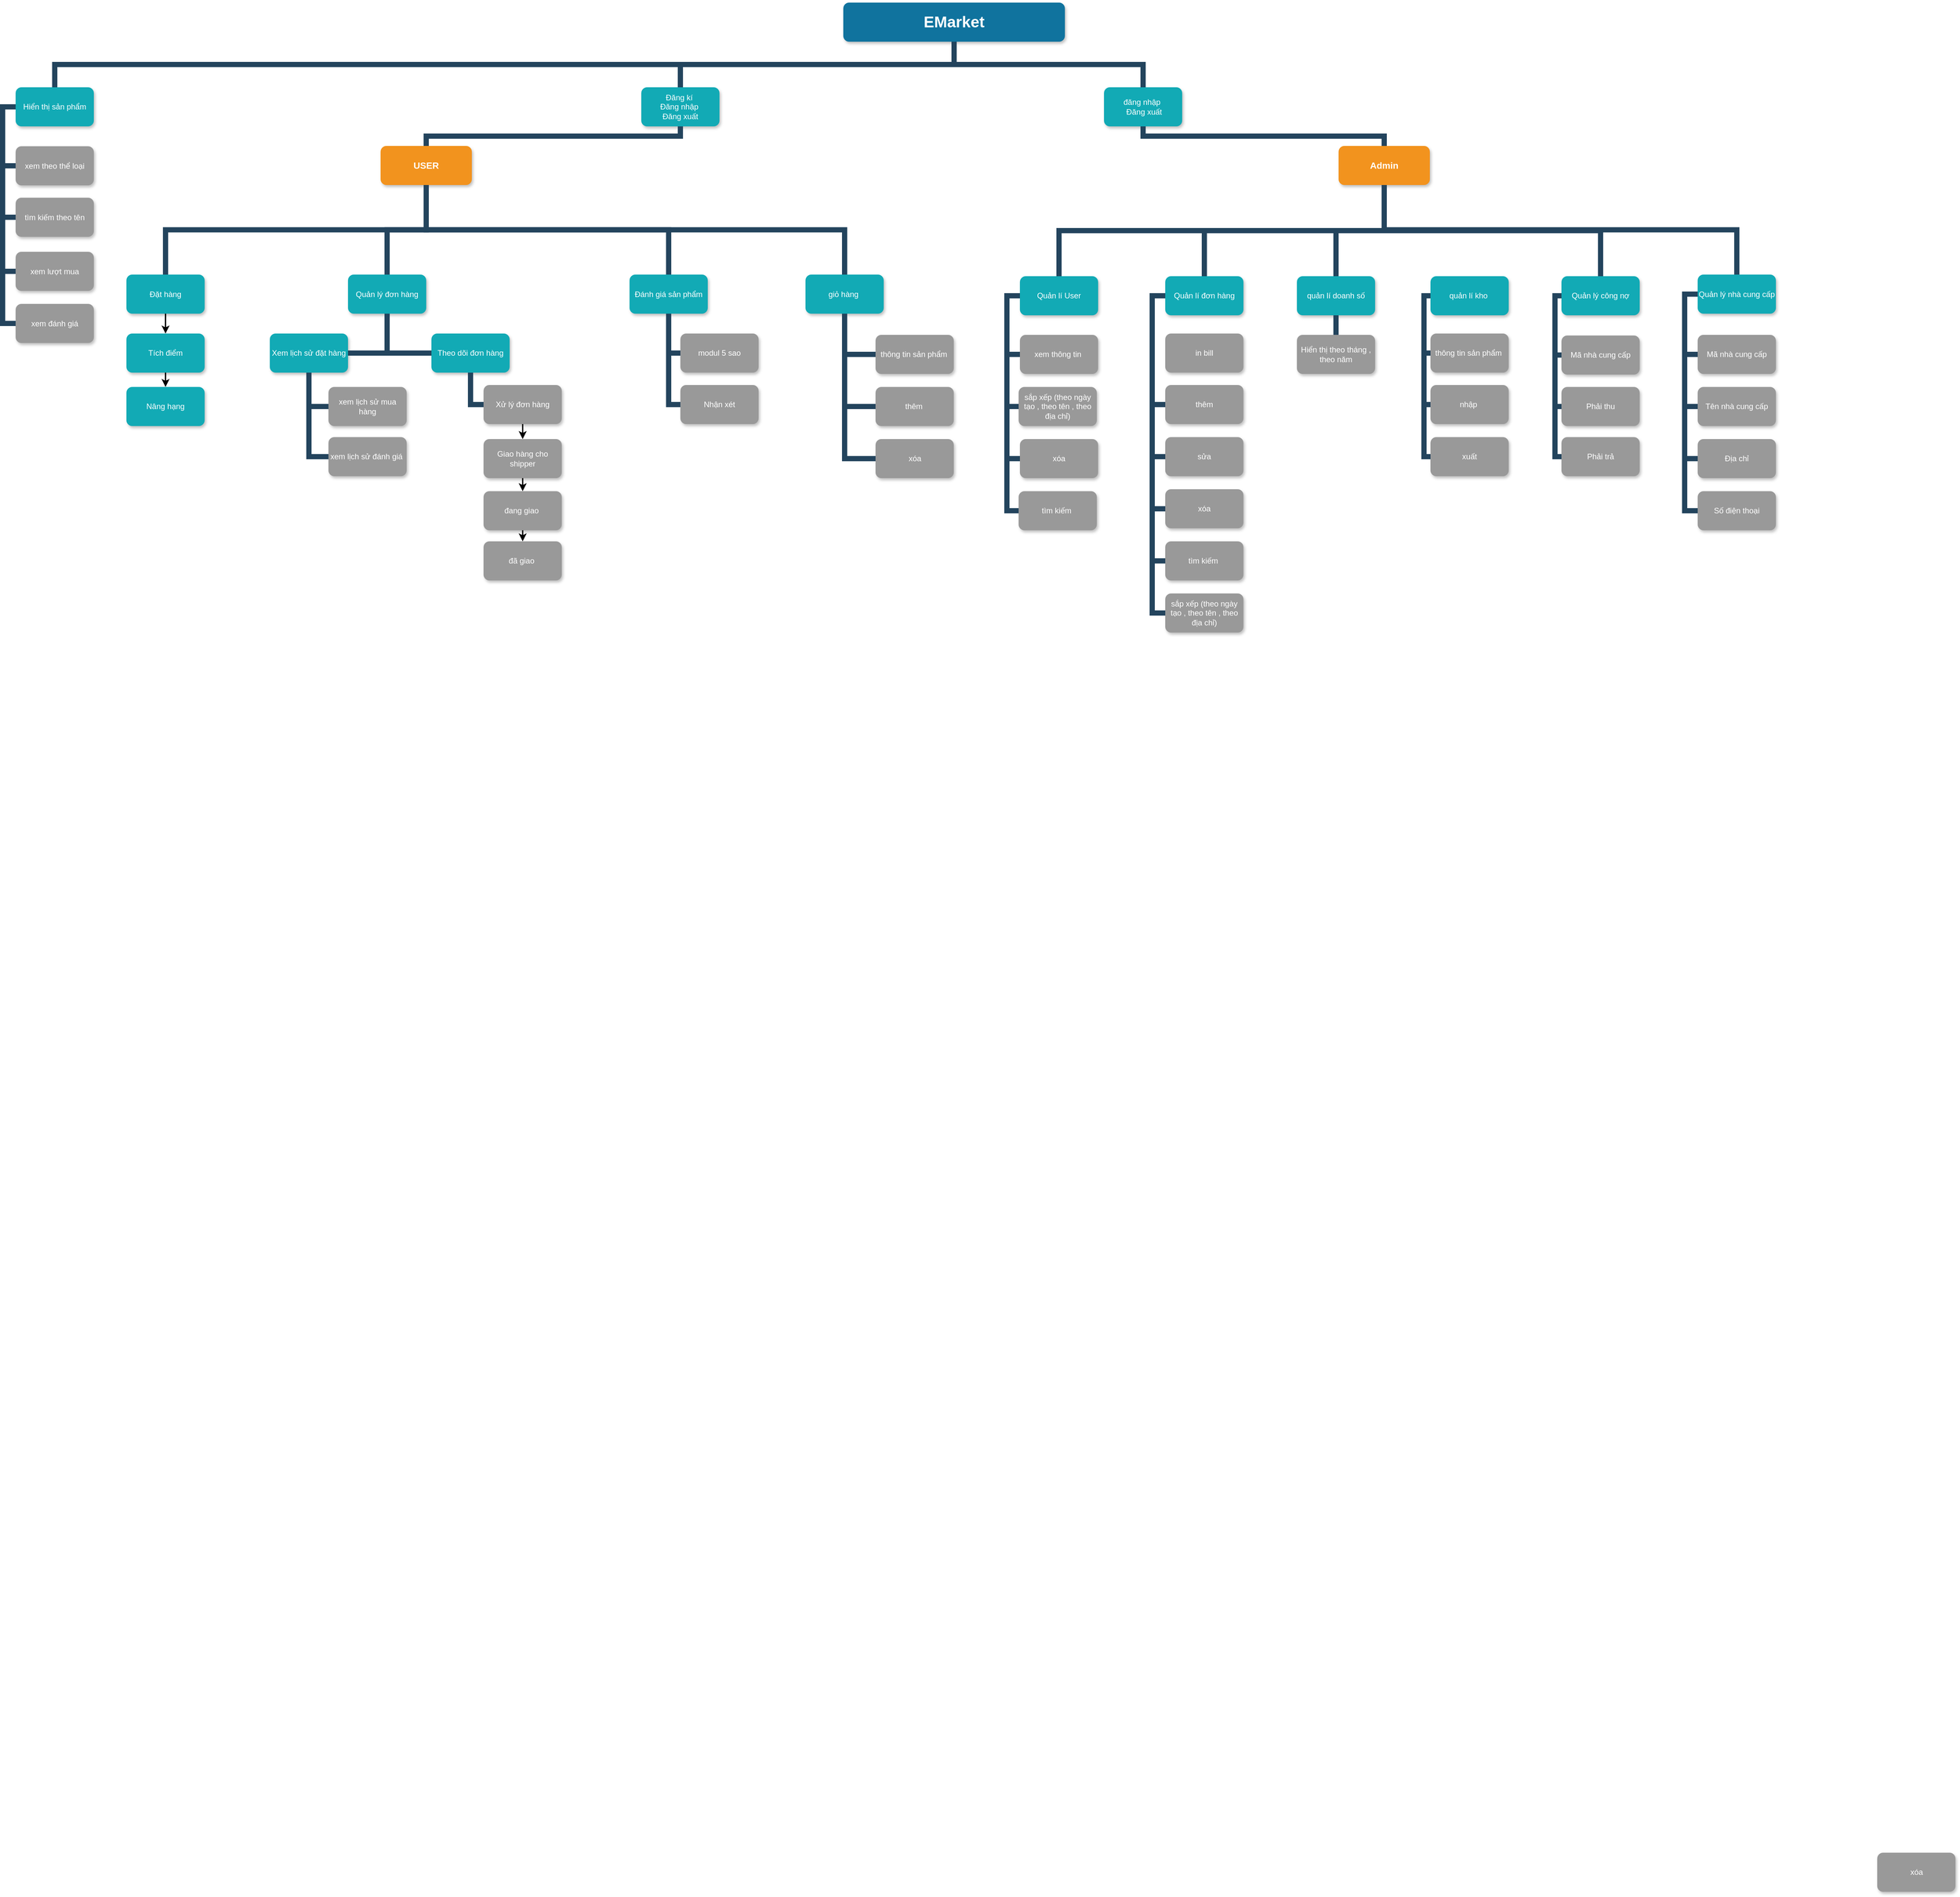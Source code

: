 <mxfile version="20.2.2" type="github">
  <diagram id="JrTWQDsPUbdIkZVOQxFZ" name="Trang-1">
    <mxGraphModel dx="5717" dy="4515" grid="1" gridSize="10" guides="1" tooltips="1" connect="1" arrows="1" fold="1" page="1" pageScale="1" pageWidth="827" pageHeight="1169" math="0" shadow="0">
      <root>
        <mxCell id="0" />
        <mxCell id="1" parent="0" />
        <mxCell id="LH0M2-8ZSX1hAYfI60tU-2" value="EMarket" style="whiteSpace=wrap;rounded=1;shadow=1;fillColor=#10739E;strokeColor=none;fontColor=#FFFFFF;fontStyle=1;fontSize=24" vertex="1" parent="1">
          <mxGeometry x="-150" y="-2190" width="340" height="60" as="geometry" />
        </mxCell>
        <mxCell id="LH0M2-8ZSX1hAYfI60tU-3" value="USER" style="whiteSpace=wrap;rounded=1;fillColor=#F2931E;strokeColor=none;shadow=1;fontColor=#FFFFFF;fontStyle=1;fontSize=14" vertex="1" parent="1">
          <mxGeometry x="-860" y="-1970.0" width="140" height="60" as="geometry" />
        </mxCell>
        <mxCell id="LH0M2-8ZSX1hAYfI60tU-4" value="Hiển thị sản phẩm" style="whiteSpace=wrap;rounded=1;fillColor=#12AAB5;strokeColor=none;shadow=1;fontColor=#FFFFFF;" vertex="1" parent="1">
          <mxGeometry x="-1420" y="-2060" width="120" height="60" as="geometry" />
        </mxCell>
        <mxCell id="LH0M2-8ZSX1hAYfI60tU-5" style="edgeStyle=orthogonalEdgeStyle;rounded=0;orthogonalLoop=1;jettySize=auto;html=1;exitX=0.5;exitY=1;exitDx=0;exitDy=0;entryX=0.5;entryY=0;entryDx=0;entryDy=0;strokeWidth=2;" edge="1" parent="1" source="LH0M2-8ZSX1hAYfI60tU-6" target="LH0M2-8ZSX1hAYfI60tU-29">
          <mxGeometry relative="1" as="geometry" />
        </mxCell>
        <mxCell id="LH0M2-8ZSX1hAYfI60tU-6" value="Đặt hàng" style="whiteSpace=wrap;rounded=1;fillColor=#12AAB5;strokeColor=none;shadow=1;fontColor=#FFFFFF;" vertex="1" parent="1">
          <mxGeometry x="-1250" y="-1772.5" width="120" height="60" as="geometry" />
        </mxCell>
        <mxCell id="LH0M2-8ZSX1hAYfI60tU-7" value="xem theo thể loại" style="whiteSpace=wrap;rounded=1;fillColor=#999999;strokeColor=none;shadow=1;fontColor=#FFFFFF;fontStyle=0" vertex="1" parent="1">
          <mxGeometry x="-1420" y="-1969.5" width="120" height="60" as="geometry" />
        </mxCell>
        <mxCell id="LH0M2-8ZSX1hAYfI60tU-8" value="tìm kiếm theo tên" style="whiteSpace=wrap;rounded=1;fillColor=#999999;strokeColor=none;shadow=1;fontColor=#FFFFFF;fontStyle=0" vertex="1" parent="1">
          <mxGeometry x="-1420" y="-1890.5" width="120" height="60" as="geometry" />
        </mxCell>
        <mxCell id="LH0M2-8ZSX1hAYfI60tU-9" value="xem lượt mua" style="whiteSpace=wrap;rounded=1;fillColor=#999999;strokeColor=none;shadow=1;fontColor=#FFFFFF;fontStyle=0" vertex="1" parent="1">
          <mxGeometry x="-1420" y="-1807.5" width="120" height="60" as="geometry" />
        </mxCell>
        <mxCell id="LH0M2-8ZSX1hAYfI60tU-10" value="xem đánh giá" style="whiteSpace=wrap;rounded=1;fillColor=#999999;strokeColor=none;shadow=1;fontColor=#FFFFFF;fontStyle=0" vertex="1" parent="1">
          <mxGeometry x="-1420.0" y="-1727.5" width="120" height="60" as="geometry" />
        </mxCell>
        <mxCell id="LH0M2-8ZSX1hAYfI60tU-11" value="" style="edgeStyle=orthogonalEdgeStyle;elbow=vertical;rounded=0;fontColor=#000000;endArrow=none;endFill=0;strokeWidth=8;strokeColor=#23445D;exitX=0.5;exitY=1;exitDx=0;exitDy=0;" edge="1" parent="1" source="LH0M2-8ZSX1hAYfI60tU-2" target="LH0M2-8ZSX1hAYfI60tU-4">
          <mxGeometry width="100" height="100" relative="1" as="geometry">
            <mxPoint x="-1508" y="-1336" as="sourcePoint" />
            <mxPoint x="-1408" y="-1436" as="targetPoint" />
          </mxGeometry>
        </mxCell>
        <mxCell id="LH0M2-8ZSX1hAYfI60tU-12" value="" style="edgeStyle=orthogonalEdgeStyle;elbow=vertical;rounded=0;fontColor=#000000;endArrow=none;endFill=0;strokeWidth=8;strokeColor=#23445D;exitX=0.5;exitY=1;exitDx=0;exitDy=0;" edge="1" parent="1" source="LH0M2-8ZSX1hAYfI60tU-3" target="LH0M2-8ZSX1hAYfI60tU-6">
          <mxGeometry width="100" height="100" relative="1" as="geometry">
            <mxPoint x="-1168" y="-1336" as="sourcePoint" />
            <mxPoint x="-1068" y="-1436" as="targetPoint" />
          </mxGeometry>
        </mxCell>
        <mxCell id="LH0M2-8ZSX1hAYfI60tU-13" value="" style="edgeStyle=elbowEdgeStyle;elbow=horizontal;rounded=0;fontColor=#000000;endArrow=none;endFill=0;strokeWidth=8;strokeColor=#23445D;" edge="1" parent="1" source="LH0M2-8ZSX1hAYfI60tU-4" target="LH0M2-8ZSX1hAYfI60tU-7">
          <mxGeometry width="100" height="100" relative="1" as="geometry">
            <mxPoint x="-1480" y="-1889.5" as="sourcePoint" />
            <mxPoint x="-1380" y="-1989.5" as="targetPoint" />
            <Array as="points">
              <mxPoint x="-1440" y="-1989.5" />
            </Array>
          </mxGeometry>
        </mxCell>
        <mxCell id="LH0M2-8ZSX1hAYfI60tU-14" value="" style="edgeStyle=elbowEdgeStyle;elbow=horizontal;rounded=0;fontColor=#000000;endArrow=none;endFill=0;strokeWidth=8;strokeColor=#23445D;" edge="1" parent="1" source="LH0M2-8ZSX1hAYfI60tU-4" target="LH0M2-8ZSX1hAYfI60tU-8">
          <mxGeometry width="100" height="100" relative="1" as="geometry">
            <mxPoint x="-1410" y="-2029.5" as="sourcePoint" />
            <mxPoint x="-1410" y="-1929.5" as="targetPoint" />
            <Array as="points">
              <mxPoint x="-1440" y="-1969.5" />
            </Array>
          </mxGeometry>
        </mxCell>
        <mxCell id="LH0M2-8ZSX1hAYfI60tU-15" value="" style="edgeStyle=elbowEdgeStyle;elbow=horizontal;rounded=0;fontColor=#000000;endArrow=none;endFill=0;strokeWidth=8;strokeColor=#23445D;" edge="1" parent="1" source="LH0M2-8ZSX1hAYfI60tU-4" target="LH0M2-8ZSX1hAYfI60tU-10">
          <mxGeometry width="100" height="100" relative="1" as="geometry">
            <mxPoint x="-1390" y="-2009.5" as="sourcePoint" />
            <mxPoint x="-1390" y="-1909.5" as="targetPoint" />
            <Array as="points">
              <mxPoint x="-1440" y="-1959.5" />
            </Array>
          </mxGeometry>
        </mxCell>
        <mxCell id="LH0M2-8ZSX1hAYfI60tU-16" value="" style="edgeStyle=elbowEdgeStyle;elbow=horizontal;rounded=0;fontColor=#000000;endArrow=none;endFill=0;strokeWidth=8;strokeColor=#23445D;exitX=0;exitY=0.5;exitDx=0;exitDy=0;" edge="1" parent="1" source="LH0M2-8ZSX1hAYfI60tU-4" target="LH0M2-8ZSX1hAYfI60tU-9">
          <mxGeometry width="100" height="100" relative="1" as="geometry">
            <mxPoint x="-1380" y="-1999.5" as="sourcePoint" />
            <mxPoint x="-1380" y="-1899.5" as="targetPoint" />
            <Array as="points">
              <mxPoint x="-1440" y="-1939.5" />
            </Array>
          </mxGeometry>
        </mxCell>
        <mxCell id="LH0M2-8ZSX1hAYfI60tU-17" value="Theo dõi đơn hàng" style="whiteSpace=wrap;rounded=1;fillColor=#12AAB5;strokeColor=none;shadow=1;fontColor=#FFFFFF;" vertex="1" parent="1">
          <mxGeometry x="-782" y="-1682" width="120" height="60" as="geometry" />
        </mxCell>
        <mxCell id="LH0M2-8ZSX1hAYfI60tU-18" value="Xem lịch sử đặt hàng" style="whiteSpace=wrap;rounded=1;fillColor=#12AAB5;strokeColor=none;shadow=1;fontColor=#FFFFFF;" vertex="1" parent="1">
          <mxGeometry x="-1030" y="-1682" width="120" height="60" as="geometry" />
        </mxCell>
        <mxCell id="LH0M2-8ZSX1hAYfI60tU-19" style="edgeStyle=orthogonalEdgeStyle;rounded=0;orthogonalLoop=1;jettySize=auto;html=1;exitX=0.5;exitY=1;exitDx=0;exitDy=0;strokeWidth=2;" edge="1" parent="1" source="LH0M2-8ZSX1hAYfI60tU-20" target="LH0M2-8ZSX1hAYfI60tU-22">
          <mxGeometry relative="1" as="geometry" />
        </mxCell>
        <mxCell id="LH0M2-8ZSX1hAYfI60tU-20" value="Xử lý đơn hàng" style="whiteSpace=wrap;rounded=1;fillColor=#999999;strokeColor=none;shadow=1;fontColor=#FFFFFF;fontStyle=0" vertex="1" parent="1">
          <mxGeometry x="-702" y="-1603" width="120" height="60" as="geometry" />
        </mxCell>
        <mxCell id="LH0M2-8ZSX1hAYfI60tU-21" style="edgeStyle=orthogonalEdgeStyle;rounded=0;orthogonalLoop=1;jettySize=auto;html=1;exitX=0.5;exitY=1;exitDx=0;exitDy=0;entryX=0.5;entryY=0;entryDx=0;entryDy=0;strokeWidth=2;" edge="1" parent="1" source="LH0M2-8ZSX1hAYfI60tU-22" target="LH0M2-8ZSX1hAYfI60tU-24">
          <mxGeometry relative="1" as="geometry" />
        </mxCell>
        <mxCell id="LH0M2-8ZSX1hAYfI60tU-22" value="Giao hàng cho shipper" style="whiteSpace=wrap;rounded=1;fillColor=#999999;strokeColor=none;shadow=1;fontColor=#FFFFFF;fontStyle=0" vertex="1" parent="1">
          <mxGeometry x="-702.0" y="-1520" width="120" height="60" as="geometry" />
        </mxCell>
        <mxCell id="LH0M2-8ZSX1hAYfI60tU-23" style="edgeStyle=orthogonalEdgeStyle;rounded=0;orthogonalLoop=1;jettySize=auto;html=1;exitX=0.5;exitY=1;exitDx=0;exitDy=0;entryX=0.5;entryY=0;entryDx=0;entryDy=0;strokeWidth=2;" edge="1" parent="1" source="LH0M2-8ZSX1hAYfI60tU-24" target="LH0M2-8ZSX1hAYfI60tU-25">
          <mxGeometry relative="1" as="geometry">
            <mxPoint x="-642" y="-1325" as="targetPoint" />
          </mxGeometry>
        </mxCell>
        <mxCell id="LH0M2-8ZSX1hAYfI60tU-24" value="đang giao " style="whiteSpace=wrap;rounded=1;fillColor=#999999;strokeColor=none;shadow=1;fontColor=#FFFFFF;fontStyle=0" vertex="1" parent="1">
          <mxGeometry x="-702" y="-1440" width="120" height="60" as="geometry" />
        </mxCell>
        <mxCell id="LH0M2-8ZSX1hAYfI60tU-25" value="đã giao " style="whiteSpace=wrap;rounded=1;fillColor=#999999;strokeColor=none;shadow=1;fontColor=#FFFFFF;fontStyle=0" vertex="1" parent="1">
          <mxGeometry x="-702.0" y="-1363" width="120" height="60" as="geometry" />
        </mxCell>
        <mxCell id="LH0M2-8ZSX1hAYfI60tU-26" value="xem lịch sử mua hàng" style="whiteSpace=wrap;rounded=1;fillColor=#999999;strokeColor=none;shadow=1;fontColor=#FFFFFF;fontStyle=0" vertex="1" parent="1">
          <mxGeometry x="-940.0" y="-1600" width="120" height="60" as="geometry" />
        </mxCell>
        <mxCell id="LH0M2-8ZSX1hAYfI60tU-27" value="xem lịch sử đánh giá " style="whiteSpace=wrap;rounded=1;fillColor=#999999;strokeColor=none;shadow=1;fontColor=#FFFFFF;fontStyle=0" vertex="1" parent="1">
          <mxGeometry x="-940.0" y="-1523" width="120" height="60" as="geometry" />
        </mxCell>
        <mxCell id="LH0M2-8ZSX1hAYfI60tU-28" value="" style="edgeStyle=orthogonalEdgeStyle;rounded=0;orthogonalLoop=1;jettySize=auto;html=1;strokeWidth=2;" edge="1" parent="1" source="LH0M2-8ZSX1hAYfI60tU-29" target="LH0M2-8ZSX1hAYfI60tU-102">
          <mxGeometry relative="1" as="geometry" />
        </mxCell>
        <mxCell id="LH0M2-8ZSX1hAYfI60tU-29" value="Tích điểm" style="whiteSpace=wrap;rounded=1;fillColor=#12AAB5;strokeColor=none;shadow=1;fontColor=#FFFFFF;" vertex="1" parent="1">
          <mxGeometry x="-1250" y="-1682" width="120" height="60" as="geometry" />
        </mxCell>
        <mxCell id="LH0M2-8ZSX1hAYfI60tU-30" value="Đánh giá sản phẩm" style="whiteSpace=wrap;rounded=1;fillColor=#12AAB5;strokeColor=none;shadow=1;fontColor=#FFFFFF;" vertex="1" parent="1">
          <mxGeometry x="-478" y="-1772.5" width="120" height="60" as="geometry" />
        </mxCell>
        <mxCell id="LH0M2-8ZSX1hAYfI60tU-31" value="Admin" style="whiteSpace=wrap;rounded=1;fillColor=#F2931E;strokeColor=none;shadow=1;fontColor=#FFFFFF;fontStyle=1;fontSize=14" vertex="1" parent="1">
          <mxGeometry x="610" y="-1970.0" width="140" height="60" as="geometry" />
        </mxCell>
        <mxCell id="LH0M2-8ZSX1hAYfI60tU-32" value="Quản lí User" style="whiteSpace=wrap;rounded=1;fillColor=#12AAB5;strokeColor=none;shadow=1;fontColor=#FFFFFF;" vertex="1" parent="1">
          <mxGeometry x="121" y="-1770" width="120" height="60" as="geometry" />
        </mxCell>
        <mxCell id="LH0M2-8ZSX1hAYfI60tU-33" value="Quản lí đơn hàng" style="whiteSpace=wrap;rounded=1;fillColor=#12AAB5;strokeColor=none;shadow=1;fontColor=#FFFFFF;" vertex="1" parent="1">
          <mxGeometry x="344" y="-1770" width="120" height="60" as="geometry" />
        </mxCell>
        <mxCell id="LH0M2-8ZSX1hAYfI60tU-34" value="xem thông tin " style="whiteSpace=wrap;rounded=1;fillColor=#999999;strokeColor=none;shadow=1;fontColor=#FFFFFF;fontStyle=0" vertex="1" parent="1">
          <mxGeometry x="121" y="-1680" width="120" height="60" as="geometry" />
        </mxCell>
        <mxCell id="LH0M2-8ZSX1hAYfI60tU-35" value="xóa" style="whiteSpace=wrap;rounded=1;fillColor=#999999;strokeColor=none;shadow=1;fontColor=#FFFFFF;fontStyle=0" vertex="1" parent="1">
          <mxGeometry x="121" y="-1520" width="120" height="60" as="geometry" />
        </mxCell>
        <mxCell id="LH0M2-8ZSX1hAYfI60tU-36" value="tìm kiếm " style="whiteSpace=wrap;rounded=1;fillColor=#999999;strokeColor=none;shadow=1;fontColor=#FFFFFF;fontStyle=0" vertex="1" parent="1">
          <mxGeometry x="119.0" y="-1440" width="120" height="60" as="geometry" />
        </mxCell>
        <mxCell id="LH0M2-8ZSX1hAYfI60tU-37" value="in bill" style="whiteSpace=wrap;rounded=1;fillColor=#999999;strokeColor=none;shadow=1;fontColor=#FFFFFF;fontStyle=0" vertex="1" parent="1">
          <mxGeometry x="344.0" y="-1682" width="120" height="60" as="geometry" />
        </mxCell>
        <mxCell id="LH0M2-8ZSX1hAYfI60tU-38" value="" style="edgeStyle=orthogonalEdgeStyle;elbow=vertical;rounded=0;fontColor=#000000;endArrow=none;endFill=0;strokeWidth=8;strokeColor=#23445D;exitX=0.5;exitY=1;exitDx=0;exitDy=0;" edge="1" parent="1" source="LH0M2-8ZSX1hAYfI60tU-31" target="LH0M2-8ZSX1hAYfI60tU-32">
          <mxGeometry width="100" height="100" relative="1" as="geometry">
            <mxPoint x="-125" y="-1110" as="sourcePoint" />
            <mxPoint x="-25" y="-1210" as="targetPoint" />
          </mxGeometry>
        </mxCell>
        <mxCell id="LH0M2-8ZSX1hAYfI60tU-39" value="" style="edgeStyle=orthogonalEdgeStyle;elbow=vertical;rounded=0;fontColor=#000000;endArrow=none;endFill=0;strokeWidth=8;strokeColor=#23445D;exitX=0.5;exitY=1;exitDx=0;exitDy=0;" edge="1" parent="1" source="LH0M2-8ZSX1hAYfI60tU-31" target="LH0M2-8ZSX1hAYfI60tU-33">
          <mxGeometry width="100" height="100" relative="1" as="geometry">
            <mxPoint x="215" y="-1110" as="sourcePoint" />
            <mxPoint x="315" y="-1210" as="targetPoint" />
          </mxGeometry>
        </mxCell>
        <mxCell id="LH0M2-8ZSX1hAYfI60tU-40" value="" style="edgeStyle=elbowEdgeStyle;elbow=horizontal;rounded=0;fontColor=#000000;endArrow=none;endFill=0;strokeWidth=8;strokeColor=#23445D;entryX=0;entryY=0.5;entryDx=0;entryDy=0;" edge="1" parent="1" source="LH0M2-8ZSX1hAYfI60tU-32" target="LH0M2-8ZSX1hAYfI60tU-34">
          <mxGeometry width="100" height="100" relative="1" as="geometry">
            <mxPoint x="61" y="-1573" as="sourcePoint" />
            <mxPoint x="161" y="-1673" as="targetPoint" />
            <Array as="points">
              <mxPoint x="101" y="-1673" />
            </Array>
          </mxGeometry>
        </mxCell>
        <mxCell id="LH0M2-8ZSX1hAYfI60tU-41" value="" style="edgeStyle=elbowEdgeStyle;elbow=horizontal;rounded=0;fontColor=#000000;endArrow=none;endFill=0;strokeWidth=8;strokeColor=#23445D;entryX=0;entryY=0.5;entryDx=0;entryDy=0;" edge="1" parent="1" source="LH0M2-8ZSX1hAYfI60tU-32" target="LH0M2-8ZSX1hAYfI60tU-58">
          <mxGeometry width="100" height="100" relative="1" as="geometry">
            <mxPoint x="131" y="-1713" as="sourcePoint" />
            <mxPoint x="121" y="-1543" as="targetPoint" />
            <Array as="points">
              <mxPoint x="101" y="-1653" />
            </Array>
          </mxGeometry>
        </mxCell>
        <mxCell id="LH0M2-8ZSX1hAYfI60tU-42" value="" style="edgeStyle=elbowEdgeStyle;elbow=horizontal;rounded=0;fontColor=#000000;endArrow=none;endFill=0;strokeWidth=8;strokeColor=#23445D;" edge="1" parent="1" source="LH0M2-8ZSX1hAYfI60tU-32" target="LH0M2-8ZSX1hAYfI60tU-36">
          <mxGeometry width="100" height="100" relative="1" as="geometry">
            <mxPoint x="131" y="-1713" as="sourcePoint" />
            <mxPoint x="131" y="-1613" as="targetPoint" />
            <Array as="points">
              <mxPoint x="101" y="-1513" />
            </Array>
          </mxGeometry>
        </mxCell>
        <mxCell id="LH0M2-8ZSX1hAYfI60tU-43" value="" style="edgeStyle=elbowEdgeStyle;elbow=horizontal;rounded=0;fontColor=#000000;endArrow=none;endFill=0;strokeWidth=8;strokeColor=#23445D;" edge="1" parent="1" source="LH0M2-8ZSX1hAYfI60tU-32" target="LH0M2-8ZSX1hAYfI60tU-35">
          <mxGeometry width="100" height="100" relative="1" as="geometry">
            <mxPoint x="161" y="-1683" as="sourcePoint" />
            <mxPoint x="161" y="-1583" as="targetPoint" />
            <Array as="points">
              <mxPoint x="101" y="-1623" />
            </Array>
          </mxGeometry>
        </mxCell>
        <mxCell id="LH0M2-8ZSX1hAYfI60tU-44" value="" style="edgeStyle=elbowEdgeStyle;elbow=horizontal;rounded=0;fontColor=#000000;endArrow=none;endFill=0;strokeWidth=8;strokeColor=#23445D;entryX=0;entryY=0.5;entryDx=0;entryDy=0;" edge="1" parent="1" source="LH0M2-8ZSX1hAYfI60tU-33" target="LH0M2-8ZSX1hAYfI60tU-59">
          <mxGeometry width="100" height="100" relative="1" as="geometry">
            <mxPoint x="334" y="-1726.0" as="sourcePoint" />
            <mxPoint x="344" y="-1546" as="targetPoint" />
            <Array as="points">
              <mxPoint x="324" y="-1636" />
            </Array>
          </mxGeometry>
        </mxCell>
        <mxCell id="LH0M2-8ZSX1hAYfI60tU-45" value="" style="edgeStyle=elbowEdgeStyle;elbow=horizontal;rounded=0;fontColor=#000000;endArrow=none;endFill=0;strokeWidth=8;strokeColor=#23445D;entryX=0;entryY=0.5;entryDx=0;entryDy=0;" edge="1" parent="1" source="LH0M2-8ZSX1hAYfI60tU-33" target="LH0M2-8ZSX1hAYfI60tU-61">
          <mxGeometry width="100" height="100" relative="1" as="geometry">
            <mxPoint x="334" y="-1726.0" as="sourcePoint" />
            <mxPoint x="344" y="-1386" as="targetPoint" />
            <Array as="points">
              <mxPoint x="324" y="-1556" />
            </Array>
          </mxGeometry>
        </mxCell>
        <mxCell id="LH0M2-8ZSX1hAYfI60tU-46" value="" style="edgeStyle=elbowEdgeStyle;elbow=horizontal;rounded=0;fontColor=#000000;endArrow=none;endFill=0;strokeWidth=8;strokeColor=#23445D;entryX=0;entryY=0.5;entryDx=0;entryDy=0;" edge="1" parent="1" source="LH0M2-8ZSX1hAYfI60tU-33" target="LH0M2-8ZSX1hAYfI60tU-60">
          <mxGeometry width="100" height="100" relative="1" as="geometry">
            <mxPoint x="334" y="-1726.0" as="sourcePoint" />
            <mxPoint x="344" y="-1466" as="targetPoint" />
            <Array as="points">
              <mxPoint x="324" y="-1596" />
            </Array>
          </mxGeometry>
        </mxCell>
        <mxCell id="LH0M2-8ZSX1hAYfI60tU-47" value="quản lí doanh số" style="whiteSpace=wrap;rounded=1;fillColor=#12AAB5;strokeColor=none;shadow=1;fontColor=#FFFFFF;" vertex="1" parent="1">
          <mxGeometry x="546" y="-1770" width="120" height="60" as="geometry" />
        </mxCell>
        <mxCell id="LH0M2-8ZSX1hAYfI60tU-48" value="Hiển thị theo tháng , theo năm" style="whiteSpace=wrap;rounded=1;fillColor=#999999;strokeColor=none;shadow=1;fontColor=#FFFFFF;fontStyle=0" vertex="1" parent="1">
          <mxGeometry x="546.0" y="-1680" width="120" height="60" as="geometry" />
        </mxCell>
        <mxCell id="LH0M2-8ZSX1hAYfI60tU-49" value="" style="edgeStyle=elbowEdgeStyle;elbow=horizontal;rounded=0;fontColor=#000000;endArrow=none;endFill=0;strokeWidth=8;strokeColor=#23445D;" edge="1" parent="1" source="LH0M2-8ZSX1hAYfI60tU-47" target="LH0M2-8ZSX1hAYfI60tU-48">
          <mxGeometry width="100" height="100" relative="1" as="geometry">
            <mxPoint x="606" y="-1706" as="sourcePoint" />
            <mxPoint x="496" y="-1636.0" as="targetPoint" />
            <Array as="points">
              <mxPoint x="606" y="-1666" />
              <mxPoint x="486" y="-1686" />
            </Array>
          </mxGeometry>
        </mxCell>
        <mxCell id="LH0M2-8ZSX1hAYfI60tU-50" value="quản lí kho " style="whiteSpace=wrap;rounded=1;fillColor=#12AAB5;strokeColor=none;shadow=1;fontColor=#FFFFFF;" vertex="1" parent="1">
          <mxGeometry x="751" y="-1770" width="120" height="60" as="geometry" />
        </mxCell>
        <mxCell id="LH0M2-8ZSX1hAYfI60tU-51" value="thông tin sản phẩm " style="whiteSpace=wrap;rounded=1;fillColor=#999999;strokeColor=none;shadow=1;fontColor=#FFFFFF;fontStyle=0" vertex="1" parent="1">
          <mxGeometry x="751.0" y="-1682" width="120" height="60" as="geometry" />
        </mxCell>
        <mxCell id="LH0M2-8ZSX1hAYfI60tU-52" value="nhập " style="whiteSpace=wrap;rounded=1;fillColor=#999999;strokeColor=none;shadow=1;fontColor=#FFFFFF;fontStyle=0" vertex="1" parent="1">
          <mxGeometry x="751.0" y="-1603" width="120" height="60" as="geometry" />
        </mxCell>
        <mxCell id="LH0M2-8ZSX1hAYfI60tU-53" value="xuất" style="whiteSpace=wrap;rounded=1;fillColor=#999999;strokeColor=none;shadow=1;fontColor=#FFFFFF;fontStyle=0" vertex="1" parent="1">
          <mxGeometry x="751.0" y="-1523" width="120" height="60" as="geometry" />
        </mxCell>
        <mxCell id="LH0M2-8ZSX1hAYfI60tU-54" value="" style="edgeStyle=orthogonalEdgeStyle;elbow=horizontal;rounded=0;fontColor=#000000;endArrow=none;endFill=0;strokeWidth=8;strokeColor=#23445D;entryX=0;entryY=0.5;entryDx=0;entryDy=0;exitX=0;exitY=0.5;exitDx=0;exitDy=0;" edge="1" parent="1" source="LH0M2-8ZSX1hAYfI60tU-50" target="LH0M2-8ZSX1hAYfI60tU-51">
          <mxGeometry width="100" height="100" relative="1" as="geometry">
            <mxPoint x="861.0" y="-1696" as="sourcePoint" />
            <mxPoint x="801" y="-1596" as="targetPoint" />
          </mxGeometry>
        </mxCell>
        <mxCell id="LH0M2-8ZSX1hAYfI60tU-55" value="" style="edgeStyle=orthogonalEdgeStyle;elbow=horizontal;rounded=0;fontColor=#000000;endArrow=none;endFill=0;strokeWidth=8;strokeColor=#23445D;entryX=0;entryY=0.5;entryDx=0;entryDy=0;exitX=0;exitY=0.5;exitDx=0;exitDy=0;" edge="1" parent="1" source="LH0M2-8ZSX1hAYfI60tU-50" target="LH0M2-8ZSX1hAYfI60tU-52">
          <mxGeometry width="100" height="100" relative="1" as="geometry">
            <mxPoint x="861.0" y="-1696" as="sourcePoint" />
            <mxPoint x="852" y="-1486" as="targetPoint" />
          </mxGeometry>
        </mxCell>
        <mxCell id="LH0M2-8ZSX1hAYfI60tU-56" value="" style="edgeStyle=orthogonalEdgeStyle;elbow=horizontal;rounded=0;fontColor=#000000;endArrow=none;endFill=0;strokeWidth=8;strokeColor=#23445D;entryX=0;entryY=0.5;entryDx=0;entryDy=0;exitX=0;exitY=0.5;exitDx=0;exitDy=0;" edge="1" parent="1" source="LH0M2-8ZSX1hAYfI60tU-50" target="LH0M2-8ZSX1hAYfI60tU-53">
          <mxGeometry width="100" height="100" relative="1" as="geometry">
            <mxPoint x="861.0" y="-1696" as="sourcePoint" />
            <mxPoint x="861.0" y="-1416" as="targetPoint" />
          </mxGeometry>
        </mxCell>
        <mxCell id="LH0M2-8ZSX1hAYfI60tU-57" value="" style="edgeStyle=orthogonalEdgeStyle;elbow=vertical;rounded=0;fontColor=#000000;endArrow=none;endFill=0;strokeWidth=8;strokeColor=#23445D;entryX=0.5;entryY=0;entryDx=0;entryDy=0;exitX=0.5;exitY=1;exitDx=0;exitDy=0;" edge="1" parent="1" source="LH0M2-8ZSX1hAYfI60tU-31" target="LH0M2-8ZSX1hAYfI60tU-47">
          <mxGeometry width="100" height="100" relative="1" as="geometry">
            <mxPoint x="1130" y="-1280" as="sourcePoint" />
            <mxPoint x="1070" y="-1180" as="targetPoint" />
          </mxGeometry>
        </mxCell>
        <mxCell id="LH0M2-8ZSX1hAYfI60tU-58" value="sắp xếp (theo ngày tạo , theo tên , theo địa chỉ)" style="whiteSpace=wrap;rounded=1;fillColor=#999999;strokeColor=none;shadow=1;fontColor=#FFFFFF;fontStyle=0" vertex="1" parent="1">
          <mxGeometry x="119.0" y="-1600" width="120" height="60" as="geometry" />
        </mxCell>
        <mxCell id="LH0M2-8ZSX1hAYfI60tU-59" value="thêm" style="whiteSpace=wrap;rounded=1;fillColor=#999999;strokeColor=none;shadow=1;fontColor=#FFFFFF;fontStyle=0" vertex="1" parent="1">
          <mxGeometry x="344" y="-1603" width="120" height="60" as="geometry" />
        </mxCell>
        <mxCell id="LH0M2-8ZSX1hAYfI60tU-60" value="sửa" style="whiteSpace=wrap;rounded=1;fillColor=#999999;strokeColor=none;shadow=1;fontColor=#FFFFFF;fontStyle=0" vertex="1" parent="1">
          <mxGeometry x="344.0" y="-1523" width="120" height="60" as="geometry" />
        </mxCell>
        <mxCell id="LH0M2-8ZSX1hAYfI60tU-61" value="xóa" style="whiteSpace=wrap;rounded=1;fillColor=#999999;strokeColor=none;shadow=1;fontColor=#FFFFFF;fontStyle=0" vertex="1" parent="1">
          <mxGeometry x="344" y="-1443" width="120" height="60" as="geometry" />
        </mxCell>
        <mxCell id="LH0M2-8ZSX1hAYfI60tU-62" value="tìm kiếm " style="whiteSpace=wrap;rounded=1;fillColor=#999999;strokeColor=none;shadow=1;fontColor=#FFFFFF;fontStyle=0" vertex="1" parent="1">
          <mxGeometry x="344.0" y="-1363" width="120" height="60" as="geometry" />
        </mxCell>
        <mxCell id="LH0M2-8ZSX1hAYfI60tU-63" value="sắp xếp (theo ngày tạo , theo tên , theo địa chỉ)" style="whiteSpace=wrap;rounded=1;fillColor=#999999;strokeColor=none;shadow=1;fontColor=#FFFFFF;fontStyle=0" vertex="1" parent="1">
          <mxGeometry x="344.0" y="-1283" width="120" height="60" as="geometry" />
        </mxCell>
        <mxCell id="LH0M2-8ZSX1hAYfI60tU-64" value="" style="edgeStyle=elbowEdgeStyle;elbow=horizontal;rounded=0;fontColor=#000000;endArrow=none;endFill=0;strokeWidth=8;strokeColor=#23445D;entryX=0;entryY=0.5;entryDx=0;entryDy=0;exitX=0;exitY=0.5;exitDx=0;exitDy=0;" edge="1" parent="1" source="LH0M2-8ZSX1hAYfI60tU-33" target="LH0M2-8ZSX1hAYfI60tU-62">
          <mxGeometry width="100" height="100" relative="1" as="geometry">
            <mxPoint x="344" y="-1711.0" as="sourcePoint" />
            <mxPoint x="334" y="-1221" as="targetPoint" />
            <Array as="points">
              <mxPoint x="324" y="-1501" />
            </Array>
          </mxGeometry>
        </mxCell>
        <mxCell id="LH0M2-8ZSX1hAYfI60tU-65" value="" style="edgeStyle=elbowEdgeStyle;elbow=horizontal;rounded=0;fontColor=#000000;endArrow=none;endFill=0;strokeWidth=8;strokeColor=#23445D;entryX=0;entryY=0.5;entryDx=0;entryDy=0;exitX=0;exitY=0.5;exitDx=0;exitDy=0;" edge="1" parent="1" source="LH0M2-8ZSX1hAYfI60tU-33" target="LH0M2-8ZSX1hAYfI60tU-63">
          <mxGeometry width="100" height="100" relative="1" as="geometry">
            <mxPoint x="344" y="-1696.0" as="sourcePoint" />
            <mxPoint x="334" y="-1151" as="targetPoint" />
            <Array as="points">
              <mxPoint x="324" y="-1486" />
            </Array>
          </mxGeometry>
        </mxCell>
        <mxCell id="LH0M2-8ZSX1hAYfI60tU-66" value="Quản lý công nợ" style="whiteSpace=wrap;rounded=1;fillColor=#12AAB5;strokeColor=none;shadow=1;fontColor=#FFFFFF;" vertex="1" parent="1">
          <mxGeometry x="952" y="-1770" width="120" height="60" as="geometry" />
        </mxCell>
        <mxCell id="LH0M2-8ZSX1hAYfI60tU-67" value="Mã nhà cung cấp" style="whiteSpace=wrap;rounded=1;fillColor=#999999;strokeColor=none;shadow=1;fontColor=#FFFFFF;fontStyle=0" vertex="1" parent="1">
          <mxGeometry x="952.0" y="-1679" width="120" height="60" as="geometry" />
        </mxCell>
        <mxCell id="LH0M2-8ZSX1hAYfI60tU-68" value="Tên nhà cung cấp" style="whiteSpace=wrap;rounded=1;fillColor=#999999;strokeColor=none;shadow=1;fontColor=#FFFFFF;fontStyle=0" vertex="1" parent="1">
          <mxGeometry x="1161.0" y="-1600" width="120" height="60" as="geometry" />
        </mxCell>
        <mxCell id="LH0M2-8ZSX1hAYfI60tU-69" value="Phải thu" style="whiteSpace=wrap;rounded=1;fillColor=#999999;strokeColor=none;shadow=1;fontColor=#FFFFFF;fontStyle=0" vertex="1" parent="1">
          <mxGeometry x="952.0" y="-1600" width="120" height="60" as="geometry" />
        </mxCell>
        <mxCell id="LH0M2-8ZSX1hAYfI60tU-70" value="Phải trả" style="whiteSpace=wrap;rounded=1;fillColor=#999999;strokeColor=none;shadow=1;fontColor=#FFFFFF;fontStyle=0" vertex="1" parent="1">
          <mxGeometry x="952.0" y="-1523" width="120" height="60" as="geometry" />
        </mxCell>
        <mxCell id="LH0M2-8ZSX1hAYfI60tU-71" value="Địa chỉ" style="whiteSpace=wrap;rounded=1;fillColor=#999999;strokeColor=none;shadow=1;fontColor=#FFFFFF;fontStyle=0" vertex="1" parent="1">
          <mxGeometry x="1161.0" y="-1520" width="120" height="60" as="geometry" />
        </mxCell>
        <mxCell id="LH0M2-8ZSX1hAYfI60tU-72" value="Số điện thoại" style="whiteSpace=wrap;rounded=1;fillColor=#999999;strokeColor=none;shadow=1;fontColor=#FFFFFF;fontStyle=0" vertex="1" parent="1">
          <mxGeometry x="1161.0" y="-1440" width="120" height="60" as="geometry" />
        </mxCell>
        <mxCell id="LH0M2-8ZSX1hAYfI60tU-73" value="" style="edgeStyle=orthogonalEdgeStyle;elbow=horizontal;rounded=0;fontColor=#000000;endArrow=none;endFill=0;strokeWidth=8;strokeColor=#23445D;entryX=0;entryY=0.5;entryDx=0;entryDy=0;exitX=0;exitY=0.5;exitDx=0;exitDy=0;" edge="1" parent="1" source="LH0M2-8ZSX1hAYfI60tU-66" target="LH0M2-8ZSX1hAYfI60tU-67">
          <mxGeometry width="100" height="100" relative="1" as="geometry">
            <mxPoint x="857.0" y="-1716" as="sourcePoint" />
            <mxPoint x="857.0" y="-1436" as="targetPoint" />
          </mxGeometry>
        </mxCell>
        <mxCell id="LH0M2-8ZSX1hAYfI60tU-74" value="" style="edgeStyle=orthogonalEdgeStyle;elbow=horizontal;rounded=0;fontColor=#000000;endArrow=none;endFill=0;strokeWidth=8;strokeColor=#23445D;entryX=0;entryY=0.5;entryDx=0;entryDy=0;exitX=0;exitY=0.5;exitDx=0;exitDy=0;" edge="1" parent="1" source="LH0M2-8ZSX1hAYfI60tU-66" target="LH0M2-8ZSX1hAYfI60tU-69">
          <mxGeometry width="100" height="100" relative="1" as="geometry">
            <mxPoint x="857.0" y="-1716" as="sourcePoint" />
            <mxPoint x="857.0" y="-1436" as="targetPoint" />
          </mxGeometry>
        </mxCell>
        <mxCell id="LH0M2-8ZSX1hAYfI60tU-75" value="" style="edgeStyle=orthogonalEdgeStyle;elbow=horizontal;rounded=0;fontColor=#000000;endArrow=none;endFill=0;strokeWidth=8;strokeColor=#23445D;entryX=0;entryY=0.5;entryDx=0;entryDy=0;exitX=0;exitY=0.5;exitDx=0;exitDy=0;" edge="1" parent="1" source="LH0M2-8ZSX1hAYfI60tU-66" target="LH0M2-8ZSX1hAYfI60tU-70">
          <mxGeometry width="100" height="100" relative="1" as="geometry">
            <mxPoint x="857.0" y="-1716" as="sourcePoint" />
            <mxPoint x="857.0" y="-1436" as="targetPoint" />
          </mxGeometry>
        </mxCell>
        <mxCell id="LH0M2-8ZSX1hAYfI60tU-76" value="" style="edgeStyle=orthogonalEdgeStyle;elbow=vertical;rounded=0;fontColor=#000000;endArrow=none;endFill=0;strokeWidth=8;strokeColor=#23445D;entryX=0.5;entryY=0;entryDx=0;entryDy=0;exitX=0.5;exitY=1;exitDx=0;exitDy=0;" edge="1" parent="1" source="LH0M2-8ZSX1hAYfI60tU-31" target="LH0M2-8ZSX1hAYfI60tU-66">
          <mxGeometry width="100" height="100" relative="1" as="geometry">
            <mxPoint x="615" y="-1190" as="sourcePoint" />
            <mxPoint x="765" y="-1080" as="targetPoint" />
          </mxGeometry>
        </mxCell>
        <mxCell id="LH0M2-8ZSX1hAYfI60tU-77" value="Quản lý nhà cung cấp" style="whiteSpace=wrap;rounded=1;fillColor=#12AAB5;strokeColor=none;shadow=1;fontColor=#FFFFFF;" vertex="1" parent="1">
          <mxGeometry x="1161" y="-1772.5" width="120" height="60" as="geometry" />
        </mxCell>
        <mxCell id="LH0M2-8ZSX1hAYfI60tU-78" value="" style="edgeStyle=elbowEdgeStyle;elbow=horizontal;rounded=0;fontColor=#000000;endArrow=none;endFill=0;strokeWidth=8;strokeColor=#23445D;entryX=0;entryY=0.5;entryDx=0;entryDy=0;exitX=0;exitY=0.5;exitDx=0;exitDy=0;" edge="1" parent="1" source="LH0M2-8ZSX1hAYfI60tU-77" target="LH0M2-8ZSX1hAYfI60tU-72">
          <mxGeometry width="100" height="100" relative="1" as="geometry">
            <mxPoint x="981" y="-1735.5" as="sourcePoint" />
            <mxPoint x="981" y="-1455.5" as="targetPoint" />
            <Array as="points">
              <mxPoint x="1141" y="-1595.5" />
              <mxPoint x="951" y="-1635.5" />
              <mxPoint x="951" y="-1645.5" />
              <mxPoint x="781" y="-1595.5" />
              <mxPoint x="851" y="-1595.5" />
            </Array>
          </mxGeometry>
        </mxCell>
        <mxCell id="LH0M2-8ZSX1hAYfI60tU-79" value="" style="edgeStyle=orthogonalEdgeStyle;elbow=vertical;rounded=0;fontColor=#000000;endArrow=none;endFill=0;strokeWidth=8;strokeColor=#23445D;entryX=0.5;entryY=0;entryDx=0;entryDy=0;exitX=0.5;exitY=1;exitDx=0;exitDy=0;" edge="1" parent="1" source="LH0M2-8ZSX1hAYfI60tU-31" target="LH0M2-8ZSX1hAYfI60tU-77">
          <mxGeometry width="100" height="100" relative="1" as="geometry">
            <mxPoint x="615" y="-1190" as="sourcePoint" />
            <mxPoint x="765" y="-1080" as="targetPoint" />
          </mxGeometry>
        </mxCell>
        <mxCell id="LH0M2-8ZSX1hAYfI60tU-80" value="" style="edgeStyle=elbowEdgeStyle;elbow=horizontal;rounded=0;fontColor=#000000;endArrow=none;endFill=0;strokeWidth=8;strokeColor=#23445D;entryX=0;entryY=0.5;entryDx=0;entryDy=0;exitX=0;exitY=0.5;exitDx=0;exitDy=0;" edge="1" parent="1" source="LH0M2-8ZSX1hAYfI60tU-77" target="LH0M2-8ZSX1hAYfI60tU-68">
          <mxGeometry width="100" height="100" relative="1" as="geometry">
            <mxPoint x="981" y="-1735.5" as="sourcePoint" />
            <mxPoint x="981" y="-1455.5" as="targetPoint" />
            <Array as="points">
              <mxPoint x="1141" y="-1595.5" />
              <mxPoint x="951" y="-1635.5" />
              <mxPoint x="951" y="-1645.5" />
              <mxPoint x="781" y="-1595.5" />
              <mxPoint x="851" y="-1595.5" />
            </Array>
          </mxGeometry>
        </mxCell>
        <mxCell id="LH0M2-8ZSX1hAYfI60tU-81" value="" style="edgeStyle=elbowEdgeStyle;elbow=horizontal;rounded=0;fontColor=#000000;endArrow=none;endFill=0;strokeWidth=8;strokeColor=#23445D;entryX=0;entryY=0.5;entryDx=0;entryDy=0;exitX=0;exitY=0.5;exitDx=0;exitDy=0;" edge="1" parent="1" source="LH0M2-8ZSX1hAYfI60tU-77" target="LH0M2-8ZSX1hAYfI60tU-71">
          <mxGeometry width="100" height="100" relative="1" as="geometry">
            <mxPoint x="981" y="-1735.5" as="sourcePoint" />
            <mxPoint x="981" y="-1455.5" as="targetPoint" />
            <Array as="points">
              <mxPoint x="1141" y="-1595.5" />
              <mxPoint x="951" y="-1635.5" />
              <mxPoint x="951" y="-1645.5" />
              <mxPoint x="781" y="-1595.5" />
              <mxPoint x="851" y="-1595.5" />
            </Array>
          </mxGeometry>
        </mxCell>
        <mxCell id="LH0M2-8ZSX1hAYfI60tU-82" value="Mã nhà cung cấp" style="whiteSpace=wrap;rounded=1;fillColor=#999999;strokeColor=none;shadow=1;fontColor=#FFFFFF;fontStyle=0" vertex="1" parent="1">
          <mxGeometry x="1161.0" y="-1680" width="120" height="60" as="geometry" />
        </mxCell>
        <mxCell id="LH0M2-8ZSX1hAYfI60tU-83" value="" style="edgeStyle=elbowEdgeStyle;elbow=horizontal;rounded=0;fontColor=#000000;endArrow=none;endFill=0;strokeWidth=8;strokeColor=#23445D;entryX=0;entryY=0.5;entryDx=0;entryDy=0;exitX=0;exitY=0.5;exitDx=0;exitDy=0;" edge="1" parent="1" source="LH0M2-8ZSX1hAYfI60tU-77" target="LH0M2-8ZSX1hAYfI60tU-82">
          <mxGeometry width="100" height="100" relative="1" as="geometry">
            <mxPoint x="981" y="-1735.5" as="sourcePoint" />
            <mxPoint x="981" y="-1455.5" as="targetPoint" />
            <Array as="points">
              <mxPoint x="1141" y="-1595.5" />
              <mxPoint x="951" y="-1635.5" />
              <mxPoint x="951" y="-1645.5" />
              <mxPoint x="781" y="-1595.5" />
              <mxPoint x="851" y="-1595.5" />
            </Array>
          </mxGeometry>
        </mxCell>
        <mxCell id="LH0M2-8ZSX1hAYfI60tU-84" value="" style="edgeStyle=orthogonalEdgeStyle;elbow=vertical;rounded=0;fontColor=#000000;endArrow=none;endFill=0;strokeWidth=8;strokeColor=#23445D;exitX=0.5;exitY=1;exitDx=0;exitDy=0;" edge="1" parent="1" source="LH0M2-8ZSX1hAYfI60tU-3" target="LH0M2-8ZSX1hAYfI60tU-30">
          <mxGeometry width="100" height="100" relative="1" as="geometry">
            <mxPoint x="-768" y="-1416" as="sourcePoint" />
            <mxPoint x="-628" y="-1316" as="targetPoint" />
          </mxGeometry>
        </mxCell>
        <mxCell id="LH0M2-8ZSX1hAYfI60tU-85" value="Quản lý đơn hàng" style="whiteSpace=wrap;rounded=1;fillColor=#12AAB5;strokeColor=none;shadow=1;fontColor=#FFFFFF;" vertex="1" parent="1">
          <mxGeometry x="-910" y="-1772.5" width="120" height="60" as="geometry" />
        </mxCell>
        <mxCell id="LH0M2-8ZSX1hAYfI60tU-86" value="" style="edgeStyle=orthogonalEdgeStyle;elbow=vertical;rounded=0;fontColor=#000000;endArrow=none;endFill=0;strokeWidth=8;strokeColor=#23445D;exitX=0.5;exitY=1;exitDx=0;exitDy=0;" edge="1" parent="1" source="LH0M2-8ZSX1hAYfI60tU-3" target="LH0M2-8ZSX1hAYfI60tU-85">
          <mxGeometry width="100" height="100" relative="1" as="geometry">
            <mxPoint x="-768" y="-1416" as="sourcePoint" />
            <mxPoint x="-1178" y="-1306" as="targetPoint" />
          </mxGeometry>
        </mxCell>
        <mxCell id="LH0M2-8ZSX1hAYfI60tU-87" value="" style="edgeStyle=orthogonalEdgeStyle;elbow=horizontal;rounded=0;fontColor=#000000;endArrow=none;endFill=0;strokeWidth=8;strokeColor=#23445D;exitX=0.5;exitY=1;exitDx=0;exitDy=0;entryX=0;entryY=0.5;entryDx=0;entryDy=0;" edge="1" parent="1" source="LH0M2-8ZSX1hAYfI60tU-85" target="LH0M2-8ZSX1hAYfI60tU-17">
          <mxGeometry width="100" height="100" relative="1" as="geometry">
            <mxPoint x="-920" y="-1632" as="sourcePoint" />
            <mxPoint x="-880" y="-1582" as="targetPoint" />
          </mxGeometry>
        </mxCell>
        <mxCell id="LH0M2-8ZSX1hAYfI60tU-88" value="" style="elbow=horizontal;rounded=0;fontColor=#000000;endArrow=none;endFill=0;strokeWidth=8;strokeColor=#23445D;exitX=0.5;exitY=1;exitDx=0;exitDy=0;entryX=0;entryY=0.5;entryDx=0;entryDy=0;edgeStyle=orthogonalEdgeStyle;" edge="1" parent="1" source="LH0M2-8ZSX1hAYfI60tU-30" target="LH0M2-8ZSX1hAYfI60tU-89">
          <mxGeometry width="100" height="100" relative="1" as="geometry">
            <mxPoint x="-488" y="-1742" as="sourcePoint" />
            <mxPoint x="-498" y="-1642" as="targetPoint" />
          </mxGeometry>
        </mxCell>
        <mxCell id="LH0M2-8ZSX1hAYfI60tU-89" value="modul 5 sao" style="whiteSpace=wrap;rounded=1;fillColor=#999999;strokeColor=none;shadow=1;fontColor=#FFFFFF;fontStyle=0" vertex="1" parent="1">
          <mxGeometry x="-400.0" y="-1682" width="120" height="60" as="geometry" />
        </mxCell>
        <mxCell id="LH0M2-8ZSX1hAYfI60tU-90" value="giỏ hàng " style="whiteSpace=wrap;rounded=1;fillColor=#12AAB5;strokeColor=none;shadow=1;fontColor=#FFFFFF;" vertex="1" parent="1">
          <mxGeometry x="-208" y="-1772.5" width="120" height="60" as="geometry" />
        </mxCell>
        <mxCell id="LH0M2-8ZSX1hAYfI60tU-91" value="thông tin sản phẩm " style="whiteSpace=wrap;rounded=1;fillColor=#999999;strokeColor=none;shadow=1;fontColor=#FFFFFF;fontStyle=0" vertex="1" parent="1">
          <mxGeometry x="-100.5" y="-1680" width="120" height="60" as="geometry" />
        </mxCell>
        <mxCell id="LH0M2-8ZSX1hAYfI60tU-92" value="thêm " style="whiteSpace=wrap;rounded=1;fillColor=#999999;strokeColor=none;shadow=1;fontColor=#FFFFFF;fontStyle=0" vertex="1" parent="1">
          <mxGeometry x="-100.5" y="-1600" width="120" height="60" as="geometry" />
        </mxCell>
        <mxCell id="LH0M2-8ZSX1hAYfI60tU-93" value="xóa" style="whiteSpace=wrap;rounded=1;fillColor=#999999;strokeColor=none;shadow=1;fontColor=#FFFFFF;fontStyle=0" vertex="1" parent="1">
          <mxGeometry x="-100.5" y="-1520" width="120" height="60" as="geometry" />
        </mxCell>
        <mxCell id="LH0M2-8ZSX1hAYfI60tU-94" value="" style="edgeStyle=orthogonalEdgeStyle;elbow=horizontal;rounded=0;fontColor=#000000;endArrow=none;endFill=0;strokeWidth=8;strokeColor=#23445D;entryX=0;entryY=0.5;entryDx=0;entryDy=0;" edge="1" parent="1" source="LH0M2-8ZSX1hAYfI60tU-90" target="LH0M2-8ZSX1hAYfI60tU-91">
          <mxGeometry width="100" height="100" relative="1" as="geometry">
            <mxPoint x="-72.5" y="-1762" as="sourcePoint" />
            <mxPoint x="-118" y="-1672" as="targetPoint" />
          </mxGeometry>
        </mxCell>
        <mxCell id="LH0M2-8ZSX1hAYfI60tU-95" value="" style="edgeStyle=orthogonalEdgeStyle;elbow=horizontal;rounded=0;fontColor=#000000;endArrow=none;endFill=0;strokeWidth=8;strokeColor=#23445D;entryX=0;entryY=0.5;entryDx=0;entryDy=0;" edge="1" parent="1" source="LH0M2-8ZSX1hAYfI60tU-90" target="LH0M2-8ZSX1hAYfI60tU-92">
          <mxGeometry width="100" height="100" relative="1" as="geometry">
            <mxPoint x="-72.5" y="-1762" as="sourcePoint" />
            <mxPoint x="-72.5" y="-1572" as="targetPoint" />
          </mxGeometry>
        </mxCell>
        <mxCell id="LH0M2-8ZSX1hAYfI60tU-96" value="" style="edgeStyle=orthogonalEdgeStyle;elbow=horizontal;rounded=0;fontColor=#000000;endArrow=none;endFill=0;strokeWidth=8;strokeColor=#23445D;entryX=0;entryY=0.5;entryDx=0;entryDy=0;" edge="1" parent="1" source="LH0M2-8ZSX1hAYfI60tU-90" target="LH0M2-8ZSX1hAYfI60tU-93">
          <mxGeometry width="100" height="100" relative="1" as="geometry">
            <mxPoint x="-72.5" y="-1762" as="sourcePoint" />
            <mxPoint x="-72.5" y="-1482" as="targetPoint" />
          </mxGeometry>
        </mxCell>
        <mxCell id="LH0M2-8ZSX1hAYfI60tU-97" value="" style="edgeStyle=orthogonalEdgeStyle;elbow=horizontal;rounded=0;fontColor=#000000;endArrow=none;endFill=0;strokeWidth=8;strokeColor=#23445D;exitX=0.5;exitY=1;exitDx=0;exitDy=0;entryX=0;entryY=0.5;entryDx=0;entryDy=0;" edge="1" parent="1" source="LH0M2-8ZSX1hAYfI60tU-17" target="LH0M2-8ZSX1hAYfI60tU-20">
          <mxGeometry width="100" height="100" relative="1" as="geometry">
            <mxPoint x="-742" y="-1527" as="sourcePoint" />
            <mxPoint x="-692" y="-1559.5" as="targetPoint" />
          </mxGeometry>
        </mxCell>
        <mxCell id="LH0M2-8ZSX1hAYfI60tU-98" value="" style="elbow=horizontal;rounded=0;fontColor=#000000;endArrow=none;endFill=0;strokeWidth=8;strokeColor=#23445D;exitX=0.5;exitY=1;exitDx=0;exitDy=0;entryX=0;entryY=0.5;entryDx=0;entryDy=0;edgeStyle=orthogonalEdgeStyle;" edge="1" parent="1" source="LH0M2-8ZSX1hAYfI60tU-18" target="LH0M2-8ZSX1hAYfI60tU-26">
          <mxGeometry width="100" height="100" relative="1" as="geometry">
            <mxPoint x="-1110" y="-1339" as="sourcePoint" />
            <mxPoint x="-1080" y="-989" as="targetPoint" />
          </mxGeometry>
        </mxCell>
        <mxCell id="LH0M2-8ZSX1hAYfI60tU-99" value="xóa" style="whiteSpace=wrap;rounded=1;fillColor=#999999;strokeColor=none;shadow=1;fontColor=#FFFFFF;fontStyle=0" vertex="1" parent="1">
          <mxGeometry x="1436.5" y="650.0" width="120" height="60" as="geometry" />
        </mxCell>
        <mxCell id="LH0M2-8ZSX1hAYfI60tU-100" value="" style="edgeStyle=orthogonalEdgeStyle;elbow=horizontal;rounded=0;fontColor=#000000;endArrow=none;endFill=0;strokeWidth=8;strokeColor=#23445D;exitX=0.5;exitY=1;exitDx=0;exitDy=0;entryX=0;entryY=0.5;entryDx=0;entryDy=0;" edge="1" parent="1" source="LH0M2-8ZSX1hAYfI60tU-18" target="LH0M2-8ZSX1hAYfI60tU-27">
          <mxGeometry width="100" height="100" relative="1" as="geometry">
            <mxPoint x="-810" y="-1179" as="sourcePoint" />
            <mxPoint x="-760" y="-1029" as="targetPoint" />
          </mxGeometry>
        </mxCell>
        <mxCell id="LH0M2-8ZSX1hAYfI60tU-101" value="" style="edgeStyle=orthogonalEdgeStyle;elbow=horizontal;rounded=0;fontColor=#000000;endArrow=none;endFill=0;strokeWidth=8;strokeColor=#23445D;exitX=0.5;exitY=1;exitDx=0;exitDy=0;entryX=1;entryY=0.5;entryDx=0;entryDy=0;" edge="1" parent="1" source="LH0M2-8ZSX1hAYfI60tU-85" target="LH0M2-8ZSX1hAYfI60tU-18">
          <mxGeometry width="100" height="100" relative="1" as="geometry">
            <mxPoint x="-920" y="-1632" as="sourcePoint" />
            <mxPoint x="-980" y="-1692" as="targetPoint" />
          </mxGeometry>
        </mxCell>
        <mxCell id="LH0M2-8ZSX1hAYfI60tU-102" value="Nâng hạng" style="whiteSpace=wrap;rounded=1;fillColor=#12AAB5;strokeColor=none;shadow=1;fontColor=#FFFFFF;" vertex="1" parent="1">
          <mxGeometry x="-1250" y="-1600" width="120" height="60" as="geometry" />
        </mxCell>
        <mxCell id="LH0M2-8ZSX1hAYfI60tU-103" value="Nhận xét" style="whiteSpace=wrap;rounded=1;fillColor=#999999;strokeColor=none;shadow=1;fontColor=#FFFFFF;fontStyle=0" vertex="1" parent="1">
          <mxGeometry x="-400.0" y="-1603" width="120" height="60" as="geometry" />
        </mxCell>
        <mxCell id="LH0M2-8ZSX1hAYfI60tU-104" value="" style="elbow=horizontal;rounded=0;fontColor=#000000;endArrow=none;endFill=0;strokeWidth=8;strokeColor=#23445D;exitX=0.5;exitY=1;exitDx=0;exitDy=0;entryX=0;entryY=0.5;entryDx=0;entryDy=0;edgeStyle=orthogonalEdgeStyle;" edge="1" parent="1" source="LH0M2-8ZSX1hAYfI60tU-30" target="LH0M2-8ZSX1hAYfI60tU-103">
          <mxGeometry width="100" height="100" relative="1" as="geometry">
            <mxPoint x="-488" y="-1742" as="sourcePoint" />
            <mxPoint x="-498" y="-1642" as="targetPoint" />
          </mxGeometry>
        </mxCell>
        <mxCell id="LH0M2-8ZSX1hAYfI60tU-105" value="" style="edgeStyle=orthogonalEdgeStyle;elbow=vertical;rounded=0;fontColor=#000000;endArrow=none;endFill=0;strokeWidth=8;strokeColor=#23445D;exitX=0.5;exitY=1;exitDx=0;exitDy=0;" edge="1" parent="1" source="LH0M2-8ZSX1hAYfI60tU-3" target="LH0M2-8ZSX1hAYfI60tU-90">
          <mxGeometry width="100" height="100" relative="1" as="geometry">
            <mxPoint x="-768" y="-1416" as="sourcePoint" />
            <mxPoint x="-628" y="-1316" as="targetPoint" />
          </mxGeometry>
        </mxCell>
        <mxCell id="LH0M2-8ZSX1hAYfI60tU-106" value="" style="edgeStyle=orthogonalEdgeStyle;elbow=vertical;rounded=0;fontColor=#000000;endArrow=none;endFill=0;strokeWidth=8;strokeColor=#23445D;entryX=0.5;entryY=1;entryDx=0;entryDy=0;exitX=0.5;exitY=0;exitDx=0;exitDy=0;startArrow=none;" edge="1" parent="1" source="LH0M2-8ZSX1hAYfI60tU-110" target="LH0M2-8ZSX1hAYfI60tU-2">
          <mxGeometry width="100" height="100" relative="1" as="geometry">
            <mxPoint x="-138" y="-860.0" as="sourcePoint" />
            <mxPoint x="-720" y="-770.0" as="targetPoint" />
          </mxGeometry>
        </mxCell>
        <mxCell id="LH0M2-8ZSX1hAYfI60tU-107" value="" style="edgeStyle=orthogonalEdgeStyle;elbow=vertical;rounded=0;fontColor=#000000;endArrow=none;endFill=0;strokeWidth=8;strokeColor=#23445D;entryX=0.5;entryY=1;entryDx=0;entryDy=0;exitX=0.5;exitY=0;exitDx=0;exitDy=0;startArrow=none;" edge="1" parent="1" source="LH0M2-8ZSX1hAYfI60tU-108" target="LH0M2-8ZSX1hAYfI60tU-2">
          <mxGeometry width="100" height="100" relative="1" as="geometry">
            <mxPoint x="-138" y="-860.0" as="sourcePoint" />
            <mxPoint x="-720" y="-770.0" as="targetPoint" />
          </mxGeometry>
        </mxCell>
        <mxCell id="LH0M2-8ZSX1hAYfI60tU-108" value="Đăng kí &#xa;Đăng nhập &#xa;Đăng xuất" style="whiteSpace=wrap;rounded=1;fillColor=#12AAB5;strokeColor=none;shadow=1;fontColor=#FFFFFF;" vertex="1" parent="1">
          <mxGeometry x="-460" y="-2060" width="120" height="60" as="geometry" />
        </mxCell>
        <mxCell id="LH0M2-8ZSX1hAYfI60tU-109" value="" style="edgeStyle=orthogonalEdgeStyle;elbow=vertical;rounded=0;fontColor=#000000;endArrow=none;endFill=0;strokeWidth=8;strokeColor=#23445D;entryX=0.5;entryY=1;entryDx=0;entryDy=0;exitX=0.5;exitY=0;exitDx=0;exitDy=0;" edge="1" parent="1" source="LH0M2-8ZSX1hAYfI60tU-3" target="LH0M2-8ZSX1hAYfI60tU-108">
          <mxGeometry width="100" height="100" relative="1" as="geometry">
            <mxPoint x="-790" y="-1970.0" as="sourcePoint" />
            <mxPoint x="20" y="-2080.0" as="targetPoint" />
          </mxGeometry>
        </mxCell>
        <mxCell id="LH0M2-8ZSX1hAYfI60tU-110" value="đăng nhập &#xa; Đăng xuất" style="whiteSpace=wrap;rounded=1;fillColor=#12AAB5;strokeColor=none;shadow=1;fontColor=#FFFFFF;" vertex="1" parent="1">
          <mxGeometry x="250" y="-2060" width="120" height="60" as="geometry" />
        </mxCell>
        <mxCell id="LH0M2-8ZSX1hAYfI60tU-111" value="" style="edgeStyle=orthogonalEdgeStyle;elbow=vertical;rounded=0;fontColor=#000000;endArrow=none;endFill=0;strokeWidth=8;strokeColor=#23445D;entryX=0.5;entryY=1;entryDx=0;entryDy=0;exitX=0.5;exitY=0;exitDx=0;exitDy=0;" edge="1" parent="1" source="LH0M2-8ZSX1hAYfI60tU-31" target="LH0M2-8ZSX1hAYfI60tU-110">
          <mxGeometry width="100" height="100" relative="1" as="geometry">
            <mxPoint x="680" y="-1970.0" as="sourcePoint" />
            <mxPoint x="20" y="-2080.0" as="targetPoint" />
          </mxGeometry>
        </mxCell>
      </root>
    </mxGraphModel>
  </diagram>
</mxfile>
